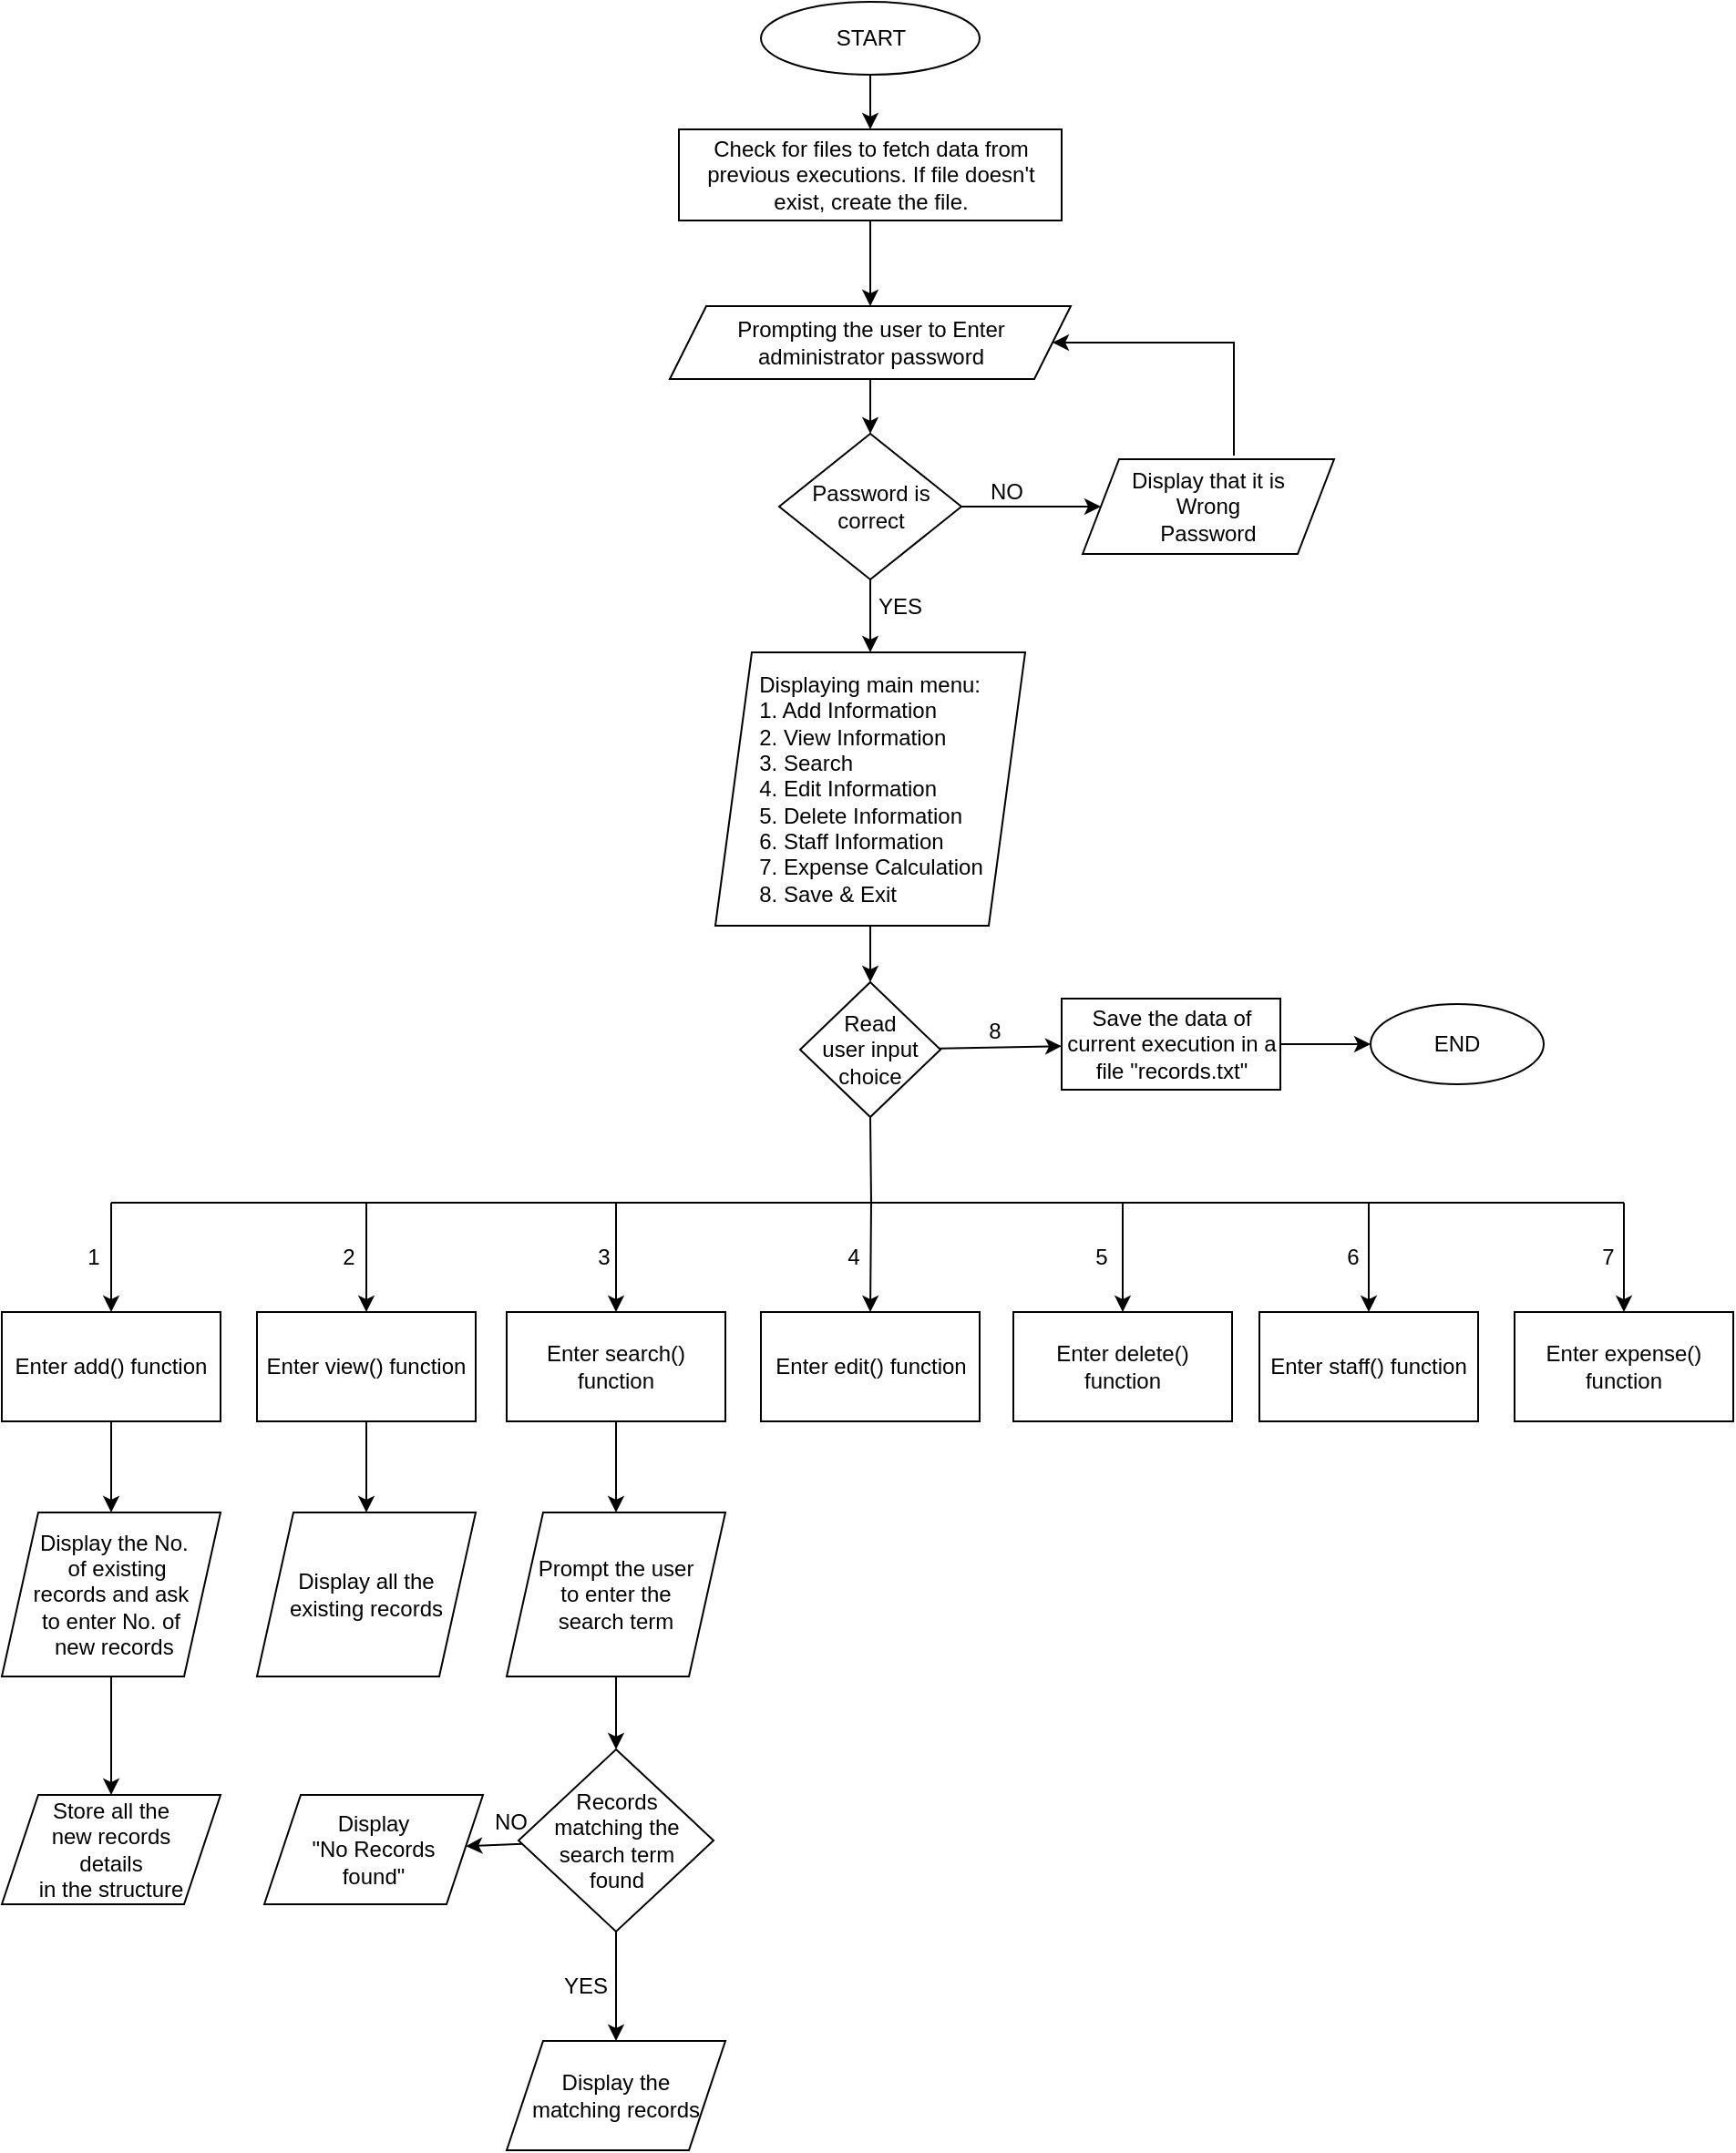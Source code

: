 <mxfile version="16.0.3" type="github">
  <diagram id="JY7Stdh2d2HlyZrbISg0" name="Page-1">
    <mxGraphModel dx="868" dy="482" grid="1" gridSize="10" guides="1" tooltips="1" connect="1" arrows="1" fold="1" page="1" pageScale="1" pageWidth="900" pageHeight="1600" math="0" shadow="0">
      <root>
        <mxCell id="0" />
        <mxCell id="1" parent="0" />
        <mxCell id="EV95_e7Tc5w0sM-das4L-1" value="START" style="ellipse;whiteSpace=wrap;html=1;" parent="1" vertex="1">
          <mxGeometry x="839.5" y="41" width="120" height="40" as="geometry" />
        </mxCell>
        <mxCell id="EV95_e7Tc5w0sM-das4L-2" value="" style="endArrow=classic;html=1;rounded=0;exitX=0.5;exitY=1;exitDx=0;exitDy=0;entryX=0.5;entryY=0;entryDx=0;entryDy=0;" parent="1" source="EV95_e7Tc5w0sM-das4L-1" target="EV95_e7Tc5w0sM-das4L-31" edge="1">
          <mxGeometry width="50" height="50" relative="1" as="geometry">
            <mxPoint x="876" y="91" as="sourcePoint" />
            <mxPoint x="896" y="121" as="targetPoint" />
            <Array as="points" />
          </mxGeometry>
        </mxCell>
        <mxCell id="EV95_e7Tc5w0sM-das4L-9" value="" style="edgeStyle=orthogonalEdgeStyle;rounded=0;orthogonalLoop=1;jettySize=auto;html=1;" parent="1" source="EV95_e7Tc5w0sM-das4L-4" target="EV95_e7Tc5w0sM-das4L-8" edge="1">
          <mxGeometry relative="1" as="geometry" />
        </mxCell>
        <mxCell id="EV95_e7Tc5w0sM-das4L-4" value="Prompting the user to Enter administrator password" style="shape=parallelogram;perimeter=parallelogramPerimeter;whiteSpace=wrap;html=1;fixedSize=1;" parent="1" vertex="1">
          <mxGeometry x="789.5" y="208" width="220" height="40" as="geometry" />
        </mxCell>
        <mxCell id="EV95_e7Tc5w0sM-das4L-23" value="" style="edgeStyle=orthogonalEdgeStyle;rounded=0;orthogonalLoop=1;jettySize=auto;html=1;" parent="1" source="EV95_e7Tc5w0sM-das4L-8" target="EV95_e7Tc5w0sM-das4L-22" edge="1">
          <mxGeometry relative="1" as="geometry" />
        </mxCell>
        <mxCell id="EV95_e7Tc5w0sM-das4L-44" value="" style="edgeStyle=none;rounded=0;orthogonalLoop=1;jettySize=auto;html=1;" parent="1" source="EV95_e7Tc5w0sM-das4L-8" target="EV95_e7Tc5w0sM-das4L-43" edge="1">
          <mxGeometry relative="1" as="geometry" />
        </mxCell>
        <mxCell id="EV95_e7Tc5w0sM-das4L-8" value="Password is correct" style="rhombus;whiteSpace=wrap;html=1;" parent="1" vertex="1">
          <mxGeometry x="849.5" y="278" width="100" height="80" as="geometry" />
        </mxCell>
        <mxCell id="EV95_e7Tc5w0sM-das4L-28" value="" style="edgeStyle=none;rounded=0;orthogonalLoop=1;jettySize=auto;html=1;entryX=0.5;entryY=0;entryDx=0;entryDy=0;" parent="1" source="EV95_e7Tc5w0sM-das4L-22" target="EV95_e7Tc5w0sM-das4L-27" edge="1">
          <mxGeometry relative="1" as="geometry">
            <mxPoint x="899.667" y="579.333" as="targetPoint" />
          </mxGeometry>
        </mxCell>
        <mxCell id="EV95_e7Tc5w0sM-das4L-22" value="&lt;div style=&quot;text-align: justify&quot;&gt;Displaying main menu:&lt;/div&gt;&lt;div style=&quot;text-align: justify&quot;&gt;1. Add Information&lt;/div&gt;&lt;div style=&quot;text-align: justify&quot;&gt;2. View Information&lt;/div&gt;&lt;div style=&quot;text-align: justify&quot;&gt;&lt;span&gt;3. Search&lt;/span&gt;&lt;/div&gt;&lt;div style=&quot;text-align: justify&quot;&gt;4. Edit Information&lt;/div&gt;&lt;div style=&quot;text-align: justify&quot;&gt;5. Delete Information&lt;/div&gt;&lt;div style=&quot;text-align: justify&quot;&gt;6. Staff Information&lt;/div&gt;&lt;div style=&quot;text-align: justify&quot;&gt;&lt;span&gt;7. Expense Calculation&lt;/span&gt;&lt;/div&gt;&lt;div style=&quot;text-align: justify&quot;&gt;8. Save &amp;amp; Exit&lt;/div&gt;" style="shape=parallelogram;perimeter=parallelogramPerimeter;whiteSpace=wrap;html=1;fixedSize=1;align=center;" parent="1" vertex="1">
          <mxGeometry x="814.5" y="398" width="170" height="150" as="geometry" />
        </mxCell>
        <mxCell id="EV95_e7Tc5w0sM-das4L-24" value="YES" style="text;html=1;strokeColor=none;fillColor=none;align=center;verticalAlign=middle;whiteSpace=wrap;rounded=0;" parent="1" vertex="1">
          <mxGeometry x="886" y="358" width="60" height="30" as="geometry" />
        </mxCell>
        <mxCell id="EV95_e7Tc5w0sM-das4L-34" value="" style="edgeStyle=none;rounded=0;orthogonalLoop=1;jettySize=auto;html=1;" parent="1" source="EV95_e7Tc5w0sM-das4L-27" target="EV95_e7Tc5w0sM-das4L-33" edge="1">
          <mxGeometry relative="1" as="geometry" />
        </mxCell>
        <mxCell id="EV95_e7Tc5w0sM-das4L-27" value="Read&lt;br&gt;user input&lt;br&gt;choice" style="rhombus;whiteSpace=wrap;html=1;" parent="1" vertex="1">
          <mxGeometry x="861" y="579" width="77" height="74" as="geometry" />
        </mxCell>
        <mxCell id="EV95_e7Tc5w0sM-das4L-31" value="Check for files to fetch data from previous executions. If file doesn&#39;t exist, create the file." style="rounded=0;whiteSpace=wrap;html=1;" parent="1" vertex="1">
          <mxGeometry x="794.5" y="111" width="210" height="50" as="geometry" />
        </mxCell>
        <mxCell id="EV95_e7Tc5w0sM-das4L-32" value="" style="endArrow=classic;html=1;rounded=0;exitX=0.5;exitY=1;exitDx=0;exitDy=0;" parent="1" source="EV95_e7Tc5w0sM-das4L-31" target="EV95_e7Tc5w0sM-das4L-4" edge="1">
          <mxGeometry width="50" height="50" relative="1" as="geometry">
            <mxPoint x="866" y="351" as="sourcePoint" />
            <mxPoint x="916" y="301" as="targetPoint" />
          </mxGeometry>
        </mxCell>
        <mxCell id="EV95_e7Tc5w0sM-das4L-36" value="" style="edgeStyle=none;rounded=0;orthogonalLoop=1;jettySize=auto;html=1;" parent="1" source="EV95_e7Tc5w0sM-das4L-33" target="EV95_e7Tc5w0sM-das4L-35" edge="1">
          <mxGeometry relative="1" as="geometry" />
        </mxCell>
        <mxCell id="EV95_e7Tc5w0sM-das4L-33" value="Save the data of current execution in a file &quot;records.txt&quot;" style="whiteSpace=wrap;html=1;" parent="1" vertex="1">
          <mxGeometry x="1004.5" y="588" width="120" height="50" as="geometry" />
        </mxCell>
        <mxCell id="EV95_e7Tc5w0sM-das4L-35" value="END" style="ellipse;whiteSpace=wrap;html=1;" parent="1" vertex="1">
          <mxGeometry x="1174" y="591" width="95" height="44" as="geometry" />
        </mxCell>
        <mxCell id="EV95_e7Tc5w0sM-das4L-38" value="8" style="text;html=1;strokeColor=none;fillColor=none;align=center;verticalAlign=middle;whiteSpace=wrap;rounded=0;" parent="1" vertex="1">
          <mxGeometry x="938" y="591" width="60" height="30" as="geometry" />
        </mxCell>
        <mxCell id="EV95_e7Tc5w0sM-das4L-46" value="" style="edgeStyle=none;rounded=0;orthogonalLoop=1;jettySize=auto;html=1;entryX=1;entryY=0.5;entryDx=0;entryDy=0;" parent="1" target="EV95_e7Tc5w0sM-das4L-4" edge="1">
          <mxGeometry relative="1" as="geometry">
            <mxPoint x="1099" y="290" as="sourcePoint" />
            <mxPoint x="1085" y="220" as="targetPoint" />
            <Array as="points">
              <mxPoint x="1099" y="228" />
            </Array>
          </mxGeometry>
        </mxCell>
        <mxCell id="EV95_e7Tc5w0sM-das4L-43" value="Display that it is&lt;br&gt;Wrong&lt;br&gt;Password" style="shape=parallelogram;perimeter=parallelogramPerimeter;whiteSpace=wrap;html=1;fixedSize=1;" parent="1" vertex="1">
          <mxGeometry x="1016" y="292" width="138" height="52" as="geometry" />
        </mxCell>
        <mxCell id="EV95_e7Tc5w0sM-das4L-47" value="NO" style="text;html=1;align=center;verticalAlign=middle;resizable=0;points=[];autosize=1;strokeColor=none;fillColor=none;" parent="1" vertex="1">
          <mxGeometry x="959" y="300" width="30" height="20" as="geometry" />
        </mxCell>
        <mxCell id="EV95_e7Tc5w0sM-das4L-48" value="" style="endArrow=none;html=1;rounded=0;entryX=0.5;entryY=1;entryDx=0;entryDy=0;" parent="1" target="EV95_e7Tc5w0sM-das4L-27" edge="1">
          <mxGeometry width="50" height="50" relative="1" as="geometry">
            <mxPoint x="900" y="700" as="sourcePoint" />
            <mxPoint x="924" y="670" as="targetPoint" />
          </mxGeometry>
        </mxCell>
        <mxCell id="EV95_e7Tc5w0sM-das4L-49" value="" style="endArrow=none;html=1;rounded=0;" parent="1" edge="1">
          <mxGeometry width="50" height="50" relative="1" as="geometry">
            <mxPoint x="483" y="700" as="sourcePoint" />
            <mxPoint x="1313" y="700" as="targetPoint" />
          </mxGeometry>
        </mxCell>
        <mxCell id="EV95_e7Tc5w0sM-das4L-50" value="" style="endArrow=classic;html=1;rounded=0;entryX=0.5;entryY=0;entryDx=0;entryDy=0;" parent="1" target="EV95_e7Tc5w0sM-das4L-57" edge="1">
          <mxGeometry width="50" height="50" relative="1" as="geometry">
            <mxPoint x="483" y="700" as="sourcePoint" />
            <mxPoint x="483" y="760" as="targetPoint" />
          </mxGeometry>
        </mxCell>
        <mxCell id="EV95_e7Tc5w0sM-das4L-53" value="" style="endArrow=classic;html=1;rounded=0;entryX=0.5;entryY=0;entryDx=0;entryDy=0;" parent="1" target="EV95_e7Tc5w0sM-das4L-58" edge="1">
          <mxGeometry width="50" height="50" relative="1" as="geometry">
            <mxPoint x="623" y="700" as="sourcePoint" />
            <mxPoint x="653" y="760" as="targetPoint" />
            <Array as="points" />
          </mxGeometry>
        </mxCell>
        <mxCell id="EV95_e7Tc5w0sM-das4L-77" value="" style="edgeStyle=none;rounded=0;orthogonalLoop=1;jettySize=auto;html=1;fontColor=#3399FF;" parent="1" source="EV95_e7Tc5w0sM-das4L-57" target="EV95_e7Tc5w0sM-das4L-76" edge="1">
          <mxGeometry relative="1" as="geometry" />
        </mxCell>
        <mxCell id="EV95_e7Tc5w0sM-das4L-57" value="Enter add() function" style="rounded=0;whiteSpace=wrap;html=1;" parent="1" vertex="1">
          <mxGeometry x="423" y="760" width="120" height="60" as="geometry" />
        </mxCell>
        <mxCell id="VmY0-LltUTcVonaZBJHJ-4" value="" style="edgeStyle=none;rounded=0;orthogonalLoop=1;jettySize=auto;html=1;fontColor=#3399FF;" edge="1" parent="1" source="EV95_e7Tc5w0sM-das4L-58" target="VmY0-LltUTcVonaZBJHJ-3">
          <mxGeometry relative="1" as="geometry" />
        </mxCell>
        <mxCell id="EV95_e7Tc5w0sM-das4L-58" value="Enter view() function" style="rounded=0;whiteSpace=wrap;html=1;" parent="1" vertex="1">
          <mxGeometry x="563" y="760" width="120" height="60" as="geometry" />
        </mxCell>
        <mxCell id="EV95_e7Tc5w0sM-das4L-59" value="" style="endArrow=classic;html=1;rounded=0;entryX=0.5;entryY=0;entryDx=0;entryDy=0;" parent="1" target="EV95_e7Tc5w0sM-das4L-60" edge="1">
          <mxGeometry width="50" height="50" relative="1" as="geometry">
            <mxPoint x="760" y="700" as="sourcePoint" />
            <mxPoint x="760" y="770" as="targetPoint" />
          </mxGeometry>
        </mxCell>
        <mxCell id="VmY0-LltUTcVonaZBJHJ-6" value="" style="edgeStyle=none;rounded=0;orthogonalLoop=1;jettySize=auto;html=1;fontColor=#3399FF;" edge="1" parent="1" source="EV95_e7Tc5w0sM-das4L-60" target="VmY0-LltUTcVonaZBJHJ-5">
          <mxGeometry relative="1" as="geometry" />
        </mxCell>
        <mxCell id="EV95_e7Tc5w0sM-das4L-60" value="Enter search()&lt;br&gt;function" style="rounded=0;whiteSpace=wrap;html=1;" parent="1" vertex="1">
          <mxGeometry x="700" y="760" width="120" height="60" as="geometry" />
        </mxCell>
        <mxCell id="EV95_e7Tc5w0sM-das4L-61" value="" style="endArrow=classic;html=1;rounded=0;entryX=0.5;entryY=0;entryDx=0;entryDy=0;" parent="1" target="EV95_e7Tc5w0sM-das4L-62" edge="1">
          <mxGeometry width="50" height="50" relative="1" as="geometry">
            <mxPoint x="900" y="700" as="sourcePoint" />
            <mxPoint x="889.5" y="780" as="targetPoint" />
          </mxGeometry>
        </mxCell>
        <mxCell id="EV95_e7Tc5w0sM-das4L-62" value="Enter edit() function" style="rounded=0;whiteSpace=wrap;html=1;" parent="1" vertex="1">
          <mxGeometry x="839.5" y="760" width="120" height="60" as="geometry" />
        </mxCell>
        <mxCell id="EV95_e7Tc5w0sM-das4L-63" value="" style="endArrow=classic;html=1;rounded=0;entryX=0.5;entryY=0;entryDx=0;entryDy=0;" parent="1" target="EV95_e7Tc5w0sM-das4L-64" edge="1">
          <mxGeometry width="50" height="50" relative="1" as="geometry">
            <mxPoint x="1038" y="700" as="sourcePoint" />
            <mxPoint x="1004.5" y="800" as="targetPoint" />
          </mxGeometry>
        </mxCell>
        <mxCell id="EV95_e7Tc5w0sM-das4L-64" value="Enter delete() function" style="rounded=0;whiteSpace=wrap;html=1;" parent="1" vertex="1">
          <mxGeometry x="978" y="760" width="120" height="60" as="geometry" />
        </mxCell>
        <mxCell id="EV95_e7Tc5w0sM-das4L-65" value="Enter staff() function" style="rounded=0;whiteSpace=wrap;html=1;" parent="1" vertex="1">
          <mxGeometry x="1113" y="760" width="120" height="60" as="geometry" />
        </mxCell>
        <mxCell id="EV95_e7Tc5w0sM-das4L-66" value="" style="endArrow=classic;html=1;rounded=0;entryX=0.5;entryY=0;entryDx=0;entryDy=0;" parent="1" target="EV95_e7Tc5w0sM-das4L-65" edge="1">
          <mxGeometry width="50" height="50" relative="1" as="geometry">
            <mxPoint x="1173" y="700" as="sourcePoint" />
            <mxPoint x="1139.5" y="800" as="targetPoint" />
          </mxGeometry>
        </mxCell>
        <mxCell id="EV95_e7Tc5w0sM-das4L-67" value="Enter expense()&lt;br&gt;function" style="rounded=0;whiteSpace=wrap;html=1;" parent="1" vertex="1">
          <mxGeometry x="1253" y="760" width="120" height="60" as="geometry" />
        </mxCell>
        <mxCell id="EV95_e7Tc5w0sM-das4L-68" value="" style="endArrow=classic;html=1;rounded=0;entryX=0.5;entryY=0;entryDx=0;entryDy=0;" parent="1" target="EV95_e7Tc5w0sM-das4L-67" edge="1">
          <mxGeometry width="50" height="50" relative="1" as="geometry">
            <mxPoint x="1313" y="700" as="sourcePoint" />
            <mxPoint x="1279.5" y="800" as="targetPoint" />
          </mxGeometry>
        </mxCell>
        <mxCell id="EV95_e7Tc5w0sM-das4L-69" value="1" style="text;html=1;align=center;verticalAlign=middle;resizable=0;points=[];autosize=1;strokeColor=none;fillColor=none;" parent="1" vertex="1">
          <mxGeometry x="463" y="720" width="20" height="20" as="geometry" />
        </mxCell>
        <mxCell id="EV95_e7Tc5w0sM-das4L-70" value="2" style="text;html=1;align=center;verticalAlign=middle;resizable=0;points=[];autosize=1;strokeColor=none;fillColor=none;" parent="1" vertex="1">
          <mxGeometry x="603" y="720" width="20" height="20" as="geometry" />
        </mxCell>
        <mxCell id="EV95_e7Tc5w0sM-das4L-71" value="3" style="text;html=1;align=center;verticalAlign=middle;resizable=0;points=[];autosize=1;strokeColor=none;fillColor=none;" parent="1" vertex="1">
          <mxGeometry x="743" y="720" width="20" height="20" as="geometry" />
        </mxCell>
        <mxCell id="EV95_e7Tc5w0sM-das4L-72" value="4" style="text;html=1;align=center;verticalAlign=middle;resizable=0;points=[];autosize=1;strokeColor=none;fillColor=none;" parent="1" vertex="1">
          <mxGeometry x="880" y="720" width="20" height="20" as="geometry" />
        </mxCell>
        <mxCell id="EV95_e7Tc5w0sM-das4L-73" value="5" style="text;html=1;align=center;verticalAlign=middle;resizable=0;points=[];autosize=1;strokeColor=none;fillColor=none;" parent="1" vertex="1">
          <mxGeometry x="1016" y="720" width="20" height="20" as="geometry" />
        </mxCell>
        <mxCell id="EV95_e7Tc5w0sM-das4L-74" value="6" style="text;html=1;align=center;verticalAlign=middle;resizable=0;points=[];autosize=1;strokeColor=none;fillColor=none;" parent="1" vertex="1">
          <mxGeometry x="1154" y="720" width="20" height="20" as="geometry" />
        </mxCell>
        <mxCell id="EV95_e7Tc5w0sM-das4L-75" value="7" style="text;html=1;align=center;verticalAlign=middle;resizable=0;points=[];autosize=1;strokeColor=none;fillColor=none;" parent="1" vertex="1">
          <mxGeometry x="1293.5" y="720" width="20" height="20" as="geometry" />
        </mxCell>
        <mxCell id="VmY0-LltUTcVonaZBJHJ-2" value="" style="edgeStyle=none;rounded=0;orthogonalLoop=1;jettySize=auto;html=1;fontColor=#3399FF;entryX=0.5;entryY=0;entryDx=0;entryDy=0;" edge="1" parent="1" source="EV95_e7Tc5w0sM-das4L-76" target="VmY0-LltUTcVonaZBJHJ-12">
          <mxGeometry relative="1" as="geometry">
            <mxPoint x="483" y="1030" as="targetPoint" />
          </mxGeometry>
        </mxCell>
        <mxCell id="EV95_e7Tc5w0sM-das4L-76" value="&lt;div&gt;&lt;span&gt;&amp;nbsp;Display the No. &lt;br&gt;&amp;nbsp; of existing &lt;br&gt;records and ask &lt;br&gt;to enter No. of&lt;br&gt;&amp;nbsp;new records&lt;/span&gt;&lt;/div&gt;" style="shape=parallelogram;perimeter=parallelogramPerimeter;whiteSpace=wrap;html=1;fixedSize=1;rounded=0;align=center;" parent="1" vertex="1">
          <mxGeometry x="423" y="870" width="120" height="90" as="geometry" />
        </mxCell>
        <mxCell id="VmY0-LltUTcVonaZBJHJ-3" value="Display all the existing records" style="shape=parallelogram;perimeter=parallelogramPerimeter;whiteSpace=wrap;html=1;fixedSize=1;rounded=0;" vertex="1" parent="1">
          <mxGeometry x="563" y="870" width="120" height="90" as="geometry" />
        </mxCell>
        <mxCell id="VmY0-LltUTcVonaZBJHJ-8" value="" style="edgeStyle=none;rounded=0;orthogonalLoop=1;jettySize=auto;html=1;fontColor=#3399FF;" edge="1" parent="1" source="VmY0-LltUTcVonaZBJHJ-5" target="VmY0-LltUTcVonaZBJHJ-7">
          <mxGeometry relative="1" as="geometry" />
        </mxCell>
        <mxCell id="VmY0-LltUTcVonaZBJHJ-5" value="Prompt the user &lt;br&gt;to enter the &lt;br&gt;search term" style="shape=parallelogram;perimeter=parallelogramPerimeter;whiteSpace=wrap;html=1;fixedSize=1;rounded=0;align=center;" vertex="1" parent="1">
          <mxGeometry x="700" y="870" width="120" height="90" as="geometry" />
        </mxCell>
        <mxCell id="VmY0-LltUTcVonaZBJHJ-10" value="" style="edgeStyle=none;rounded=0;orthogonalLoop=1;jettySize=auto;html=1;fontColor=#3399FF;" edge="1" parent="1" source="VmY0-LltUTcVonaZBJHJ-7" target="VmY0-LltUTcVonaZBJHJ-9">
          <mxGeometry relative="1" as="geometry" />
        </mxCell>
        <mxCell id="VmY0-LltUTcVonaZBJHJ-14" value="" style="edgeStyle=none;rounded=0;orthogonalLoop=1;jettySize=auto;html=1;fontColor=#000000;" edge="1" parent="1" source="VmY0-LltUTcVonaZBJHJ-7" target="VmY0-LltUTcVonaZBJHJ-13">
          <mxGeometry relative="1" as="geometry" />
        </mxCell>
        <mxCell id="VmY0-LltUTcVonaZBJHJ-7" value="Records &lt;br&gt;matching the search term &lt;br&gt;found" style="rhombus;whiteSpace=wrap;html=1;rounded=0;" vertex="1" parent="1">
          <mxGeometry x="706.5" y="1000" width="107" height="100" as="geometry" />
        </mxCell>
        <mxCell id="VmY0-LltUTcVonaZBJHJ-9" value="Display&lt;br&gt;&quot;No Records &lt;br&gt;found&quot;" style="shape=parallelogram;perimeter=parallelogramPerimeter;whiteSpace=wrap;html=1;fixedSize=1;rounded=0;" vertex="1" parent="1">
          <mxGeometry x="567" y="1025" width="120" height="60" as="geometry" />
        </mxCell>
        <mxCell id="VmY0-LltUTcVonaZBJHJ-11" value="&lt;font color=&quot;#000000&quot;&gt;NO&lt;/font&gt;" style="text;html=1;align=center;verticalAlign=middle;resizable=0;points=[];autosize=1;strokeColor=none;fillColor=none;fontColor=#3399FF;" vertex="1" parent="1">
          <mxGeometry x="687" y="1030" width="30" height="20" as="geometry" />
        </mxCell>
        <mxCell id="VmY0-LltUTcVonaZBJHJ-12" value="&lt;div&gt;Store all the &lt;br&gt;new records &lt;br&gt;details&lt;/div&gt;&lt;div&gt;in&amp;nbsp;the structure&lt;/div&gt;" style="shape=parallelogram;perimeter=parallelogramPerimeter;whiteSpace=wrap;html=1;fixedSize=1;rounded=0;fontColor=#000000;" vertex="1" parent="1">
          <mxGeometry x="423" y="1025" width="120" height="60" as="geometry" />
        </mxCell>
        <mxCell id="VmY0-LltUTcVonaZBJHJ-13" value="Display the &lt;br&gt;matching records" style="shape=parallelogram;perimeter=parallelogramPerimeter;whiteSpace=wrap;html=1;fixedSize=1;rounded=0;" vertex="1" parent="1">
          <mxGeometry x="700" y="1160" width="120" height="60" as="geometry" />
        </mxCell>
        <mxCell id="VmY0-LltUTcVonaZBJHJ-15" value="YES" style="text;html=1;align=center;verticalAlign=middle;resizable=0;points=[];autosize=1;strokeColor=none;fillColor=none;fontColor=#000000;" vertex="1" parent="1">
          <mxGeometry x="723" y="1120" width="40" height="20" as="geometry" />
        </mxCell>
      </root>
    </mxGraphModel>
  </diagram>
</mxfile>
